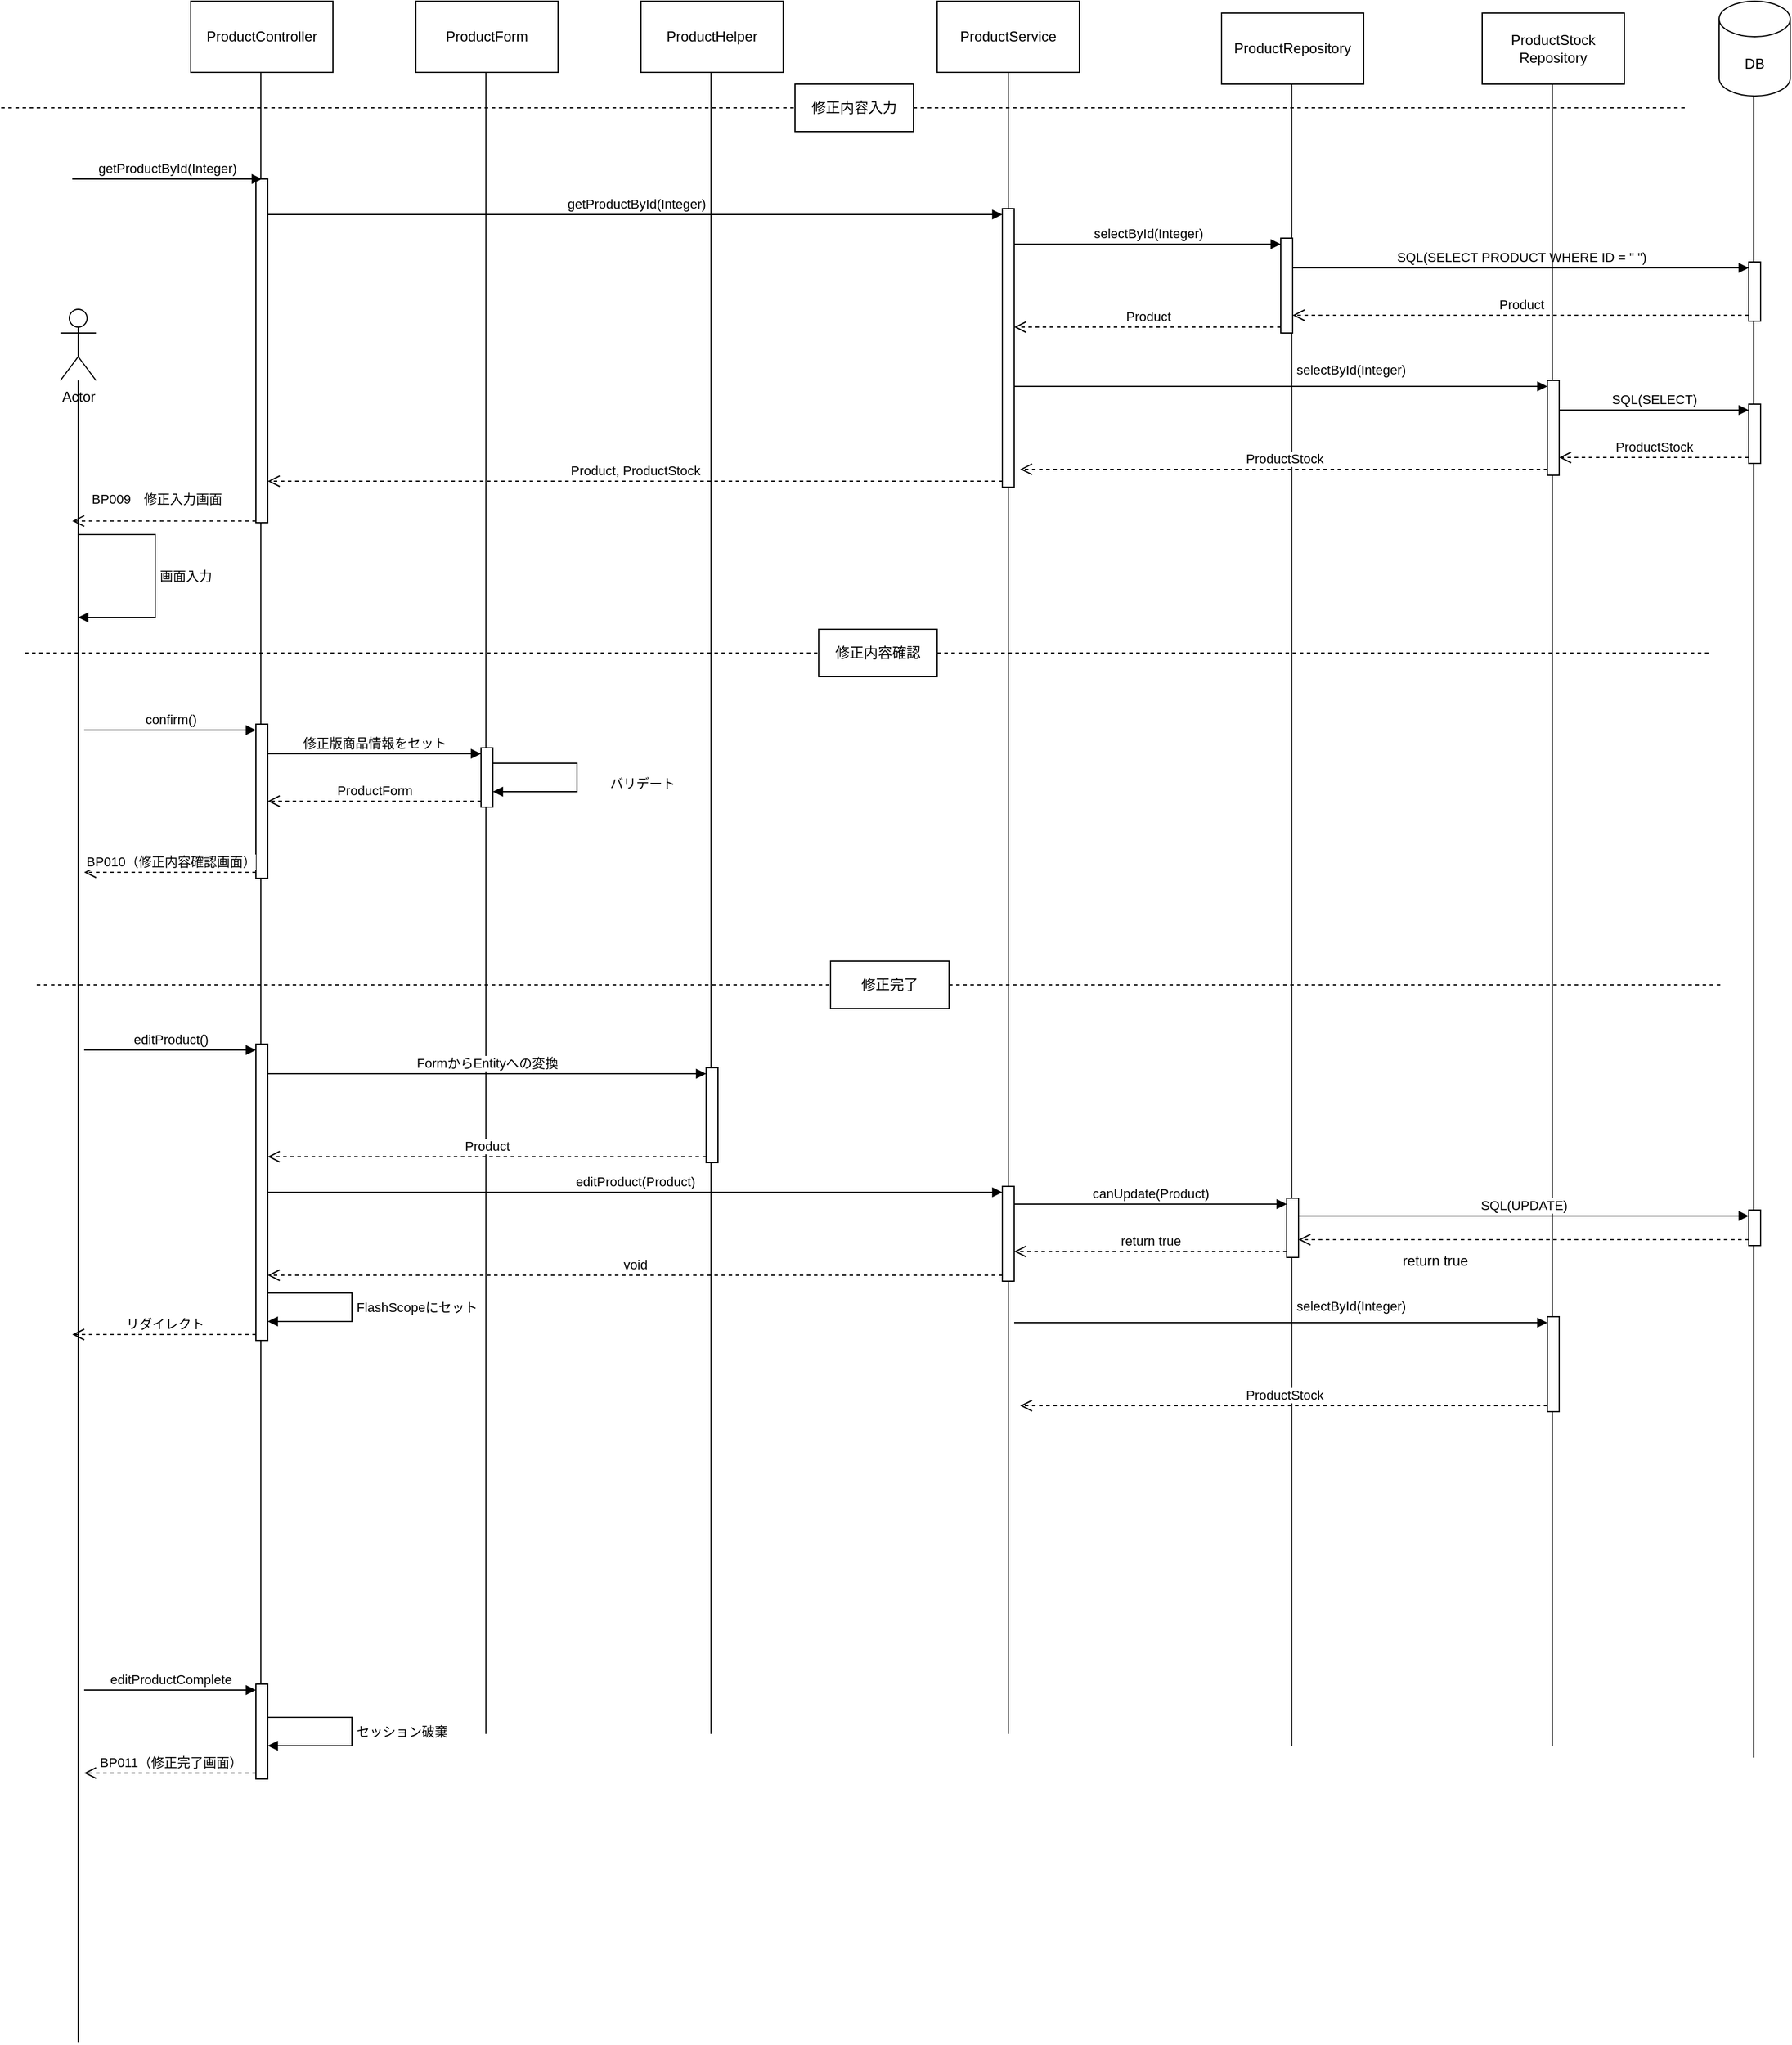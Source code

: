 <mxfile>
    <diagram id="LZ8GwimALvkmILguiknl" name="Page-1">
        <mxGraphModel dx="1409" dy="599" grid="1" gridSize="10" guides="1" tooltips="1" connect="1" arrows="1" fold="1" page="1" pageScale="1" pageWidth="850" pageHeight="1100" math="0" shadow="0">
            <root>
                <mxCell id="0"/>
                <mxCell id="1" parent="0"/>
                <mxCell id="24" value="" style="group" parent="1" vertex="1" connectable="0">
                    <mxGeometry x="160" y="30" width="120" height="1722" as="geometry"/>
                </mxCell>
                <mxCell id="3" value="ProductController" style="rounded=0;whiteSpace=wrap;html=1;" parent="24" vertex="1">
                    <mxGeometry width="120" height="60" as="geometry"/>
                </mxCell>
                <mxCell id="18" value="" style="endArrow=none;html=1;" parent="24" edge="1">
                    <mxGeometry width="50" height="50" relative="1" as="geometry">
                        <mxPoint x="59.17" y="1462" as="sourcePoint"/>
                        <mxPoint x="59.17" y="60" as="targetPoint"/>
                    </mxGeometry>
                </mxCell>
                <mxCell id="33" value="" style="html=1;points=[[0,0,0,0,5],[0,1,0,0,-5],[1,0,0,0,5],[1,1,0,0,-5]];perimeter=orthogonalPerimeter;outlineConnect=0;targetShapes=umlLifeline;portConstraint=eastwest;newEdgeStyle={&quot;curved&quot;:0,&quot;rounded&quot;:0};" parent="24" vertex="1">
                    <mxGeometry x="55" y="150" width="10" height="290" as="geometry"/>
                </mxCell>
                <mxCell id="68" value="" style="html=1;points=[[0,0,0,0,5],[0,1,0,0,-5],[1,0,0,0,5],[1,1,0,0,-5]];perimeter=orthogonalPerimeter;outlineConnect=0;targetShapes=umlLifeline;portConstraint=eastwest;newEdgeStyle={&quot;curved&quot;:0,&quot;rounded&quot;:0};" parent="24" vertex="1">
                    <mxGeometry x="55" y="610" width="10" height="130" as="geometry"/>
                </mxCell>
                <mxCell id="69" value="confirm()" style="html=1;verticalAlign=bottom;endArrow=block;curved=0;rounded=0;entryX=0;entryY=0;entryDx=0;entryDy=5;" parent="24" target="68" edge="1">
                    <mxGeometry relative="1" as="geometry">
                        <mxPoint x="-90" y="615" as="sourcePoint"/>
                    </mxGeometry>
                </mxCell>
                <mxCell id="70" value="BP010（修正内容確認画面）" style="html=1;verticalAlign=bottom;endArrow=open;dashed=1;endSize=8;curved=0;rounded=0;exitX=0;exitY=1;exitDx=0;exitDy=-5;" parent="24" source="68" edge="1">
                    <mxGeometry relative="1" as="geometry">
                        <mxPoint x="-90" y="735" as="targetPoint"/>
                    </mxGeometry>
                </mxCell>
                <mxCell id="82" value="" style="html=1;points=[[0,0,0,0,5],[0,1,0,0,-5],[1,0,0,0,5],[1,1,0,0,-5]];perimeter=orthogonalPerimeter;outlineConnect=0;targetShapes=umlLifeline;portConstraint=eastwest;newEdgeStyle={&quot;curved&quot;:0,&quot;rounded&quot;:0};" parent="24" vertex="1">
                    <mxGeometry x="55" y="880" width="10" height="250" as="geometry"/>
                </mxCell>
                <mxCell id="83" value="editProduct()" style="html=1;verticalAlign=bottom;endArrow=block;curved=0;rounded=0;entryX=0;entryY=0;entryDx=0;entryDy=5;" parent="24" target="82" edge="1">
                    <mxGeometry relative="1" as="geometry">
                        <mxPoint x="-90" y="885" as="sourcePoint"/>
                    </mxGeometry>
                </mxCell>
                <mxCell id="84" value="リダイレクト" style="html=1;verticalAlign=bottom;endArrow=open;dashed=1;endSize=8;curved=0;rounded=0;exitX=0;exitY=1;exitDx=0;exitDy=-5;" parent="24" source="82" edge="1">
                    <mxGeometry relative="1" as="geometry">
                        <mxPoint x="-100" y="1125" as="targetPoint"/>
                    </mxGeometry>
                </mxCell>
                <mxCell id="119" value="FlashScopeにセット" style="html=1;align=left;spacingLeft=2;endArrow=block;rounded=0;edgeStyle=orthogonalEdgeStyle;curved=0;rounded=0;" parent="24" edge="1">
                    <mxGeometry relative="1" as="geometry">
                        <mxPoint x="65" y="1090" as="sourcePoint"/>
                        <Array as="points">
                            <mxPoint x="136" y="1090"/>
                            <mxPoint x="136" y="1114"/>
                        </Array>
                        <mxPoint x="65" y="1114" as="targetPoint"/>
                    </mxGeometry>
                </mxCell>
                <mxCell id="56" value="BP009　修正入力画面" style="html=1;verticalAlign=bottom;endArrow=open;dashed=1;endSize=8;curved=0;rounded=0;" parent="24" edge="1">
                    <mxGeometry x="0.097" y="-10" relative="1" as="geometry">
                        <mxPoint x="55" y="438.57" as="sourcePoint"/>
                        <mxPoint x="-100" y="438.57" as="targetPoint"/>
                        <mxPoint x="1" as="offset"/>
                    </mxGeometry>
                </mxCell>
                <mxCell id="115" value="" style="html=1;points=[[0,0,0,0,5],[0,1,0,0,-5],[1,0,0,0,5],[1,1,0,0,-5]];perimeter=orthogonalPerimeter;outlineConnect=0;targetShapes=umlLifeline;portConstraint=eastwest;newEdgeStyle={&quot;curved&quot;:0,&quot;rounded&quot;:0};" parent="24" vertex="1">
                    <mxGeometry x="55" y="1420" width="10" height="80" as="geometry"/>
                </mxCell>
                <mxCell id="30" value="" style="group" parent="24" vertex="1" connectable="0">
                    <mxGeometry x="-110" y="260" width="30" height="1462" as="geometry"/>
                </mxCell>
                <mxCell id="2" value="Actor" style="shape=umlActor;verticalLabelPosition=bottom;verticalAlign=top;html=1;outlineConnect=0;" parent="30" vertex="1">
                    <mxGeometry width="30" height="60" as="geometry"/>
                </mxCell>
                <mxCell id="16" value="" style="endArrow=none;html=1;" parent="30" target="2" edge="1">
                    <mxGeometry width="50" height="50" relative="1" as="geometry">
                        <mxPoint x="15" y="1462" as="sourcePoint"/>
                        <mxPoint x="770" y="60" as="targetPoint"/>
                    </mxGeometry>
                </mxCell>
                <mxCell id="116" value="editProductComplete" style="html=1;verticalAlign=bottom;endArrow=block;curved=0;rounded=0;entryX=0;entryY=0;entryDx=0;entryDy=5;" parent="24" target="115" edge="1">
                    <mxGeometry relative="1" as="geometry">
                        <mxPoint x="-90" y="1425" as="sourcePoint"/>
                    </mxGeometry>
                </mxCell>
                <mxCell id="117" value="BP011（修正完了画面）" style="html=1;verticalAlign=bottom;endArrow=open;dashed=1;endSize=8;curved=0;rounded=0;exitX=0;exitY=1;exitDx=0;exitDy=-5;" parent="24" source="115" edge="1">
                    <mxGeometry relative="1" as="geometry">
                        <mxPoint x="-90" y="1495" as="targetPoint"/>
                    </mxGeometry>
                </mxCell>
                <mxCell id="118" value="セッション破棄" style="html=1;align=left;spacingLeft=2;endArrow=block;rounded=0;edgeStyle=orthogonalEdgeStyle;curved=0;rounded=0;" parent="24" edge="1">
                    <mxGeometry relative="1" as="geometry">
                        <mxPoint x="65" y="1448" as="sourcePoint"/>
                        <Array as="points">
                            <mxPoint x="136" y="1448"/>
                            <mxPoint x="136" y="1472"/>
                        </Array>
                        <mxPoint x="65" y="1472" as="targetPoint"/>
                    </mxGeometry>
                </mxCell>
                <mxCell id="25" value="" style="group" parent="1" vertex="1" connectable="0">
                    <mxGeometry x="350" y="30" width="120" height="1462" as="geometry"/>
                </mxCell>
                <mxCell id="5" value="ProductForm" style="rounded=0;whiteSpace=wrap;html=1;" parent="25" vertex="1">
                    <mxGeometry width="120" height="60" as="geometry"/>
                </mxCell>
                <mxCell id="19" value="" style="endArrow=none;html=1;" parent="25" edge="1">
                    <mxGeometry width="50" height="50" relative="1" as="geometry">
                        <mxPoint x="59.17" y="1462" as="sourcePoint"/>
                        <mxPoint x="59.17" y="60" as="targetPoint"/>
                    </mxGeometry>
                </mxCell>
                <mxCell id="71" value="" style="html=1;points=[[0,0,0,0,5],[0,1,0,0,-5],[1,0,0,0,5],[1,1,0,0,-5]];perimeter=orthogonalPerimeter;outlineConnect=0;targetShapes=umlLifeline;portConstraint=eastwest;newEdgeStyle={&quot;curved&quot;:0,&quot;rounded&quot;:0};" parent="25" vertex="1">
                    <mxGeometry x="55" y="630" width="10" height="50" as="geometry"/>
                </mxCell>
                <mxCell id="76" value="バリデート" style="html=1;align=left;spacingLeft=2;endArrow=block;rounded=0;edgeStyle=orthogonalEdgeStyle;curved=0;rounded=0;" parent="25" edge="1">
                    <mxGeometry x="0.06" y="24" relative="1" as="geometry">
                        <mxPoint x="65" y="643" as="sourcePoint"/>
                        <Array as="points">
                            <mxPoint x="136" y="643"/>
                            <mxPoint x="136" y="667"/>
                        </Array>
                        <mxPoint x="65" y="667" as="targetPoint"/>
                        <mxPoint as="offset"/>
                    </mxGeometry>
                </mxCell>
                <mxCell id="26" value="" style="group" parent="1" vertex="1" connectable="0">
                    <mxGeometry x="540" y="30" width="120" height="1462" as="geometry"/>
                </mxCell>
                <mxCell id="6" value="ProductHelper" style="rounded=0;whiteSpace=wrap;html=1;" parent="26" vertex="1">
                    <mxGeometry width="120" height="60" as="geometry"/>
                </mxCell>
                <mxCell id="20" value="" style="endArrow=none;html=1;" parent="26" edge="1">
                    <mxGeometry width="50" height="50" relative="1" as="geometry">
                        <mxPoint x="59.17" y="1462" as="sourcePoint"/>
                        <mxPoint x="59.17" y="60" as="targetPoint"/>
                    </mxGeometry>
                </mxCell>
                <mxCell id="100" value="" style="html=1;points=[[0,0,0,0,5],[0,1,0,0,-5],[1,0,0,0,5],[1,1,0,0,-5]];perimeter=orthogonalPerimeter;outlineConnect=0;targetShapes=umlLifeline;portConstraint=eastwest;newEdgeStyle={&quot;curved&quot;:0,&quot;rounded&quot;:0};" parent="26" vertex="1">
                    <mxGeometry x="55" y="900" width="10" height="80" as="geometry"/>
                </mxCell>
                <mxCell id="27" value="" style="group" parent="1" vertex="1" connectable="0">
                    <mxGeometry x="790" y="30" width="120" height="1462" as="geometry"/>
                </mxCell>
                <mxCell id="7" value="ProductService" style="rounded=0;whiteSpace=wrap;html=1;" parent="27" vertex="1">
                    <mxGeometry width="120" height="60" as="geometry"/>
                </mxCell>
                <mxCell id="21" value="" style="endArrow=none;html=1;" parent="27" edge="1">
                    <mxGeometry width="50" height="50" relative="1" as="geometry">
                        <mxPoint x="60" y="1462" as="sourcePoint"/>
                        <mxPoint x="60" y="60" as="targetPoint"/>
                    </mxGeometry>
                </mxCell>
                <mxCell id="35" value="" style="html=1;points=[[0,0,0,0,5],[0,1,0,0,-5],[1,0,0,0,5],[1,1,0,0,-5]];perimeter=orthogonalPerimeter;outlineConnect=0;targetShapes=umlLifeline;portConstraint=eastwest;newEdgeStyle={&quot;curved&quot;:0,&quot;rounded&quot;:0};" parent="27" vertex="1">
                    <mxGeometry x="55" y="175" width="10" height="235" as="geometry"/>
                </mxCell>
                <mxCell id="104" value="" style="html=1;points=[[0,0,0,0,5],[0,1,0,0,-5],[1,0,0,0,5],[1,1,0,0,-5]];perimeter=orthogonalPerimeter;outlineConnect=0;targetShapes=umlLifeline;portConstraint=eastwest;newEdgeStyle={&quot;curved&quot;:0,&quot;rounded&quot;:0};" parent="27" vertex="1">
                    <mxGeometry x="55" y="1000" width="10" height="80" as="geometry"/>
                </mxCell>
                <mxCell id="28" value="" style="group" parent="1" vertex="1" connectable="0">
                    <mxGeometry x="1030" y="40" width="120" height="1462" as="geometry"/>
                </mxCell>
                <mxCell id="8" value="ProductRepository" style="rounded=0;whiteSpace=wrap;html=1;" parent="28" vertex="1">
                    <mxGeometry width="120" height="60" as="geometry"/>
                </mxCell>
                <mxCell id="22" value="" style="endArrow=none;html=1;" parent="28" edge="1">
                    <mxGeometry width="50" height="50" relative="1" as="geometry">
                        <mxPoint x="59.17" y="1462" as="sourcePoint"/>
                        <mxPoint x="59.17" y="60" as="targetPoint"/>
                    </mxGeometry>
                </mxCell>
                <mxCell id="47" value="" style="html=1;points=[[0,0,0,0,5],[0,1,0,0,-5],[1,0,0,0,5],[1,1,0,0,-5]];perimeter=orthogonalPerimeter;outlineConnect=0;targetShapes=umlLifeline;portConstraint=eastwest;newEdgeStyle={&quot;curved&quot;:0,&quot;rounded&quot;:0};" parent="28" vertex="1">
                    <mxGeometry x="50" y="190" width="10" height="80" as="geometry"/>
                </mxCell>
                <mxCell id="107" value="" style="html=1;points=[[0,0,0,0,5],[0,1,0,0,-5],[1,0,0,0,5],[1,1,0,0,-5]];perimeter=orthogonalPerimeter;outlineConnect=0;targetShapes=umlLifeline;portConstraint=eastwest;newEdgeStyle={&quot;curved&quot;:0,&quot;rounded&quot;:0};" parent="28" vertex="1">
                    <mxGeometry x="55" y="1000" width="10" height="50" as="geometry"/>
                </mxCell>
                <mxCell id="29" value="" style="group" parent="1" vertex="1" connectable="0">
                    <mxGeometry x="1450" y="30" width="60" height="1482" as="geometry"/>
                </mxCell>
                <mxCell id="9" value="DB" style="shape=cylinder3;whiteSpace=wrap;html=1;boundedLbl=1;backgroundOutline=1;size=15;" parent="29" vertex="1">
                    <mxGeometry width="60" height="80" as="geometry"/>
                </mxCell>
                <mxCell id="23" value="" style="endArrow=none;html=1;" parent="29" edge="1">
                    <mxGeometry width="50" height="50" relative="1" as="geometry">
                        <mxPoint x="29.17" y="1482" as="sourcePoint"/>
                        <mxPoint x="29.17" y="80" as="targetPoint"/>
                    </mxGeometry>
                </mxCell>
                <mxCell id="53" value="" style="html=1;points=[[0,0,0,0,5],[0,1,0,0,-5],[1,0,0,0,5],[1,1,0,0,-5]];perimeter=orthogonalPerimeter;outlineConnect=0;targetShapes=umlLifeline;portConstraint=eastwest;newEdgeStyle={&quot;curved&quot;:0,&quot;rounded&quot;:0};" parent="29" vertex="1">
                    <mxGeometry x="25" y="220" width="10" height="50" as="geometry"/>
                </mxCell>
                <mxCell id="111" value="" style="html=1;points=[[0,0,0,0,5],[0,1,0,0,-5],[1,0,0,0,5],[1,1,0,0,-5]];perimeter=orthogonalPerimeter;outlineConnect=0;targetShapes=umlLifeline;portConstraint=eastwest;newEdgeStyle={&quot;curved&quot;:0,&quot;rounded&quot;:0};" parent="29" vertex="1">
                    <mxGeometry x="25" y="1020" width="10" height="30" as="geometry"/>
                </mxCell>
                <mxCell id="131" value="" style="html=1;points=[[0,0,0,0,5],[0,1,0,0,-5],[1,0,0,0,5],[1,1,0,0,-5]];perimeter=orthogonalPerimeter;outlineConnect=0;targetShapes=umlLifeline;portConstraint=eastwest;newEdgeStyle={&quot;curved&quot;:0,&quot;rounded&quot;:0};" vertex="1" parent="29">
                    <mxGeometry x="25" y="340" width="10" height="50" as="geometry"/>
                </mxCell>
                <mxCell id="31" value="getProductById(Integer)" style="html=1;verticalAlign=bottom;endArrow=block;curved=0;rounded=0;" parent="1" edge="1">
                    <mxGeometry width="80" relative="1" as="geometry">
                        <mxPoint x="60" y="180" as="sourcePoint"/>
                        <mxPoint x="220" y="180" as="targetPoint"/>
                    </mxGeometry>
                </mxCell>
                <mxCell id="36" value="getProductById(Integer)" style="html=1;verticalAlign=bottom;endArrow=block;curved=0;rounded=0;entryX=0;entryY=0;entryDx=0;entryDy=5;" parent="1" source="33" target="35" edge="1">
                    <mxGeometry x="0.001" relative="1" as="geometry">
                        <mxPoint x="330" y="205" as="sourcePoint"/>
                        <mxPoint as="offset"/>
                    </mxGeometry>
                </mxCell>
                <mxCell id="37" value="Product, ProductStock" style="html=1;verticalAlign=bottom;endArrow=open;dashed=1;endSize=8;curved=0;rounded=0;exitX=0;exitY=1;exitDx=0;exitDy=-5;" parent="1" source="35" target="33" edge="1">
                    <mxGeometry relative="1" as="geometry">
                        <mxPoint x="330" y="275" as="targetPoint"/>
                    </mxGeometry>
                </mxCell>
                <mxCell id="48" value="selectById(Integer)" style="html=1;verticalAlign=bottom;endArrow=block;curved=0;rounded=0;entryX=0;entryY=0;entryDx=0;entryDy=5;" parent="1" source="35" target="47" edge="1">
                    <mxGeometry relative="1" as="geometry">
                        <mxPoint x="1010" y="225" as="sourcePoint"/>
                    </mxGeometry>
                </mxCell>
                <mxCell id="49" value="Product" style="html=1;verticalAlign=bottom;endArrow=open;dashed=1;endSize=8;curved=0;rounded=0;exitX=0;exitY=1;exitDx=0;exitDy=-5;" parent="1" source="47" target="35" edge="1">
                    <mxGeometry relative="1" as="geometry">
                        <mxPoint x="1010" y="295" as="targetPoint"/>
                    </mxGeometry>
                </mxCell>
                <mxCell id="54" value="SQL(SELECT PRODUCT WHERE ID = &quot; &quot;)" style="html=1;verticalAlign=bottom;endArrow=block;curved=0;rounded=0;entryX=0;entryY=0;entryDx=0;entryDy=5;" parent="1" source="47" target="53" edge="1">
                    <mxGeometry relative="1" as="geometry">
                        <mxPoint x="1090" y="235" as="sourcePoint"/>
                    </mxGeometry>
                </mxCell>
                <mxCell id="55" value="Product" style="html=1;verticalAlign=bottom;endArrow=open;dashed=1;endSize=8;curved=0;rounded=0;exitX=0;exitY=1;exitDx=0;exitDy=-5;" parent="1" source="53" target="47" edge="1">
                    <mxGeometry relative="1" as="geometry">
                        <mxPoint x="1230" y="275" as="targetPoint"/>
                    </mxGeometry>
                </mxCell>
                <mxCell id="63" value="" style="group" parent="1" vertex="1" connectable="0">
                    <mxGeometry y="100" width="1421.333" height="40" as="geometry"/>
                </mxCell>
                <mxCell id="13" value="" style="endArrow=none;dashed=1;html=1;" parent="63" source="14" edge="1">
                    <mxGeometry width="50" height="50" relative="1" as="geometry">
                        <mxPoint y="20" as="sourcePoint"/>
                        <mxPoint x="1421.333" y="20" as="targetPoint"/>
                    </mxGeometry>
                </mxCell>
                <mxCell id="15" value="" style="endArrow=none;dashed=1;html=1;" parent="63" target="14" edge="1">
                    <mxGeometry width="50" height="50" relative="1" as="geometry">
                        <mxPoint y="20" as="sourcePoint"/>
                        <mxPoint x="1421.333" y="20" as="targetPoint"/>
                    </mxGeometry>
                </mxCell>
                <mxCell id="14" value="修正内容入力" style="rounded=0;whiteSpace=wrap;html=1;" parent="63" vertex="1">
                    <mxGeometry x="670" width="100" height="40" as="geometry"/>
                </mxCell>
                <mxCell id="64" value="" style="group" parent="1" vertex="1" connectable="0">
                    <mxGeometry x="20" y="560" width="1421.333" height="40" as="geometry"/>
                </mxCell>
                <mxCell id="65" value="" style="endArrow=none;dashed=1;html=1;" parent="64" source="67" edge="1">
                    <mxGeometry width="50" height="50" relative="1" as="geometry">
                        <mxPoint y="20" as="sourcePoint"/>
                        <mxPoint x="1421.333" y="20" as="targetPoint"/>
                    </mxGeometry>
                </mxCell>
                <mxCell id="66" value="" style="endArrow=none;dashed=1;html=1;" parent="64" target="67" edge="1">
                    <mxGeometry width="50" height="50" relative="1" as="geometry">
                        <mxPoint y="20" as="sourcePoint"/>
                        <mxPoint x="1421.333" y="20" as="targetPoint"/>
                    </mxGeometry>
                </mxCell>
                <mxCell id="67" value="修正内容確認" style="rounded=0;whiteSpace=wrap;html=1;" parent="64" vertex="1">
                    <mxGeometry x="670" width="100" height="40" as="geometry"/>
                </mxCell>
                <mxCell id="73" value="ProductForm" style="html=1;verticalAlign=bottom;endArrow=open;dashed=1;endSize=8;curved=0;rounded=0;exitX=0;exitY=1;exitDx=0;exitDy=-5;" parent="1" source="71" target="68" edge="1">
                    <mxGeometry relative="1" as="geometry">
                        <mxPoint x="330" y="735" as="targetPoint"/>
                    </mxGeometry>
                </mxCell>
                <mxCell id="72" value="修正版商品情報をセット" style="html=1;verticalAlign=bottom;endArrow=block;curved=0;rounded=0;entryX=0;entryY=0;entryDx=0;entryDy=5;" parent="1" source="68" target="71" edge="1">
                    <mxGeometry relative="1" as="geometry">
                        <mxPoint x="230" y="665" as="sourcePoint"/>
                    </mxGeometry>
                </mxCell>
                <mxCell id="78" value="" style="group" parent="1" vertex="1" connectable="0">
                    <mxGeometry x="30" y="840" width="1421.333" height="40" as="geometry"/>
                </mxCell>
                <mxCell id="79" value="" style="endArrow=none;dashed=1;html=1;" parent="78" source="81" edge="1">
                    <mxGeometry width="50" height="50" relative="1" as="geometry">
                        <mxPoint y="20" as="sourcePoint"/>
                        <mxPoint x="1421.333" y="20" as="targetPoint"/>
                    </mxGeometry>
                </mxCell>
                <mxCell id="80" value="" style="endArrow=none;dashed=1;html=1;" parent="78" target="81" edge="1">
                    <mxGeometry width="50" height="50" relative="1" as="geometry">
                        <mxPoint y="20" as="sourcePoint"/>
                        <mxPoint x="1421.333" y="20" as="targetPoint"/>
                    </mxGeometry>
                </mxCell>
                <mxCell id="81" value="修正完了" style="rounded=0;whiteSpace=wrap;html=1;" parent="78" vertex="1">
                    <mxGeometry x="670" width="100" height="40" as="geometry"/>
                </mxCell>
                <mxCell id="101" value="FormからEntityへの変換" style="html=1;verticalAlign=bottom;endArrow=block;curved=0;rounded=0;entryX=0;entryY=0;entryDx=0;entryDy=5;" parent="1" source="82" target="100" edge="1">
                    <mxGeometry relative="1" as="geometry">
                        <mxPoint x="520" y="935" as="sourcePoint"/>
                    </mxGeometry>
                </mxCell>
                <mxCell id="102" value="Product" style="html=1;verticalAlign=bottom;endArrow=open;dashed=1;endSize=8;curved=0;rounded=0;exitX=0;exitY=1;exitDx=0;exitDy=-5;" parent="1" source="100" target="82" edge="1">
                    <mxGeometry relative="1" as="geometry">
                        <mxPoint x="520" y="1005" as="targetPoint"/>
                        <mxPoint as="offset"/>
                    </mxGeometry>
                </mxCell>
                <mxCell id="105" value="editProduct(Product)" style="html=1;verticalAlign=bottom;endArrow=block;curved=0;rounded=0;entryX=0;entryY=0;entryDx=0;entryDy=5;" parent="1" source="82" target="104" edge="1">
                    <mxGeometry relative="1" as="geometry">
                        <mxPoint x="775" y="1035" as="sourcePoint"/>
                    </mxGeometry>
                </mxCell>
                <mxCell id="106" value="void" style="html=1;verticalAlign=bottom;endArrow=open;dashed=1;endSize=8;curved=0;rounded=0;exitX=0;exitY=1;exitDx=0;exitDy=-5;" parent="1" source="104" target="82" edge="1">
                    <mxGeometry relative="1" as="geometry">
                        <mxPoint x="775" y="1105" as="targetPoint"/>
                    </mxGeometry>
                </mxCell>
                <mxCell id="108" value="canUpdate(Product)" style="html=1;verticalAlign=bottom;endArrow=block;curved=0;rounded=0;entryX=0;entryY=0;entryDx=0;entryDy=5;" parent="1" source="104" target="107" edge="1">
                    <mxGeometry relative="1" as="geometry">
                        <mxPoint x="1010" y="1045" as="sourcePoint"/>
                    </mxGeometry>
                </mxCell>
                <mxCell id="109" value="return true" style="html=1;verticalAlign=bottom;endArrow=open;dashed=1;endSize=8;curved=0;rounded=0;exitX=0;exitY=1;exitDx=0;exitDy=-5;" parent="1" source="107" target="104" edge="1">
                    <mxGeometry relative="1" as="geometry">
                        <mxPoint x="1010" y="1115" as="targetPoint"/>
                    </mxGeometry>
                </mxCell>
                <mxCell id="113" value="" style="html=1;verticalAlign=bottom;endArrow=open;dashed=1;endSize=8;curved=0;rounded=0;exitX=0;exitY=1;exitDx=0;exitDy=-5;" parent="1" source="111" target="107" edge="1">
                    <mxGeometry relative="1" as="geometry">
                        <mxPoint x="1265" y="1125" as="targetPoint"/>
                    </mxGeometry>
                </mxCell>
                <mxCell id="122" value="return true" style="text;html=1;align=center;verticalAlign=middle;resizable=0;points=[];autosize=1;strokeColor=none;fillColor=none;" parent="1" vertex="1">
                    <mxGeometry x="1170" y="1078" width="80" height="30" as="geometry"/>
                </mxCell>
                <mxCell id="123" value="" style="group" vertex="1" connectable="0" parent="1">
                    <mxGeometry x="1250" y="40" width="120" height="1462" as="geometry"/>
                </mxCell>
                <mxCell id="124" value="ProductStock&lt;div&gt;Repository&lt;/div&gt;" style="rounded=0;whiteSpace=wrap;html=1;" vertex="1" parent="123">
                    <mxGeometry width="120" height="60" as="geometry"/>
                </mxCell>
                <mxCell id="125" value="" style="endArrow=none;html=1;" edge="1" parent="123">
                    <mxGeometry width="50" height="50" relative="1" as="geometry">
                        <mxPoint x="59.17" y="1462" as="sourcePoint"/>
                        <mxPoint x="59.17" y="60" as="targetPoint"/>
                    </mxGeometry>
                </mxCell>
                <mxCell id="128" value="" style="html=1;points=[[0,0,0,0,5],[0,1,0,0,-5],[1,0,0,0,5],[1,1,0,0,-5]];perimeter=orthogonalPerimeter;outlineConnect=0;targetShapes=umlLifeline;portConstraint=eastwest;newEdgeStyle={&quot;curved&quot;:0,&quot;rounded&quot;:0};" vertex="1" parent="123">
                    <mxGeometry x="55" y="310" width="10" height="80" as="geometry"/>
                </mxCell>
                <mxCell id="135" value="" style="html=1;points=[[0,0,0,0,5],[0,1,0,0,-5],[1,0,0,0,5],[1,1,0,0,-5]];perimeter=orthogonalPerimeter;outlineConnect=0;targetShapes=umlLifeline;portConstraint=eastwest;newEdgeStyle={&quot;curved&quot;:0,&quot;rounded&quot;:0};" vertex="1" parent="123">
                    <mxGeometry x="55" y="1100" width="10" height="80" as="geometry"/>
                </mxCell>
                <mxCell id="136" value="selectById(Integer)" style="html=1;verticalAlign=bottom;endArrow=block;curved=0;rounded=0;entryX=0;entryY=0;entryDx=0;entryDy=5;" edge="1" target="135" parent="123">
                    <mxGeometry x="0.267" y="5" relative="1" as="geometry">
                        <mxPoint x="-395" y="1105" as="sourcePoint"/>
                        <mxPoint x="-1" as="offset"/>
                    </mxGeometry>
                </mxCell>
                <mxCell id="137" value="ProductStock" style="html=1;verticalAlign=bottom;endArrow=open;dashed=1;endSize=8;curved=0;rounded=0;exitX=0;exitY=1;exitDx=0;exitDy=-5;entryX=1.5;entryY=0.936;entryDx=0;entryDy=0;entryPerimeter=0;" edge="1" source="135" parent="123">
                    <mxGeometry relative="1" as="geometry">
                        <mxPoint x="-390" y="1175" as="targetPoint"/>
                    </mxGeometry>
                </mxCell>
                <mxCell id="132" value="SQL(SELECT)" style="html=1;verticalAlign=bottom;endArrow=block;curved=0;rounded=0;entryX=0;entryY=0;entryDx=0;entryDy=5;" edge="1" target="131" parent="1" source="128">
                    <mxGeometry relative="1" as="geometry">
                        <mxPoint x="1000" y="295" as="sourcePoint"/>
                    </mxGeometry>
                </mxCell>
                <mxCell id="133" value="ProductStock" style="html=1;verticalAlign=bottom;endArrow=open;dashed=1;endSize=8;curved=0;rounded=0;exitX=0;exitY=1;exitDx=0;exitDy=-5;" edge="1" source="131" parent="1" target="128">
                    <mxGeometry relative="1" as="geometry">
                        <mxPoint x="1000" y="365" as="targetPoint"/>
                    </mxGeometry>
                </mxCell>
                <mxCell id="129" value="selectById(Integer)" style="html=1;verticalAlign=bottom;endArrow=block;curved=0;rounded=0;entryX=0;entryY=0;entryDx=0;entryDy=5;" edge="1" target="128" parent="1" source="35">
                    <mxGeometry x="0.267" y="5" relative="1" as="geometry">
                        <mxPoint x="1235" y="355" as="sourcePoint"/>
                        <mxPoint x="-1" as="offset"/>
                    </mxGeometry>
                </mxCell>
                <mxCell id="130" value="ProductStock" style="html=1;verticalAlign=bottom;endArrow=open;dashed=1;endSize=8;curved=0;rounded=0;exitX=0;exitY=1;exitDx=0;exitDy=-5;entryX=1.5;entryY=0.936;entryDx=0;entryDy=0;entryPerimeter=0;" edge="1" source="128" parent="1" target="35">
                    <mxGeometry relative="1" as="geometry">
                        <mxPoint x="1235" y="425" as="targetPoint"/>
                    </mxGeometry>
                </mxCell>
                <mxCell id="62" value="画面入力" style="html=1;align=left;spacingLeft=2;endArrow=block;rounded=0;edgeStyle=orthogonalEdgeStyle;curved=0;rounded=0;" parent="1" edge="1">
                    <mxGeometry relative="1" as="geometry">
                        <mxPoint x="65" y="480" as="sourcePoint"/>
                        <Array as="points">
                            <mxPoint x="130" y="480"/>
                            <mxPoint x="130" y="550"/>
                        </Array>
                        <mxPoint x="65" y="550" as="targetPoint"/>
                    </mxGeometry>
                </mxCell>
                <mxCell id="112" value="SQL(UPDATE)" style="html=1;verticalAlign=bottom;endArrow=block;curved=0;rounded=0;entryX=0;entryY=0;entryDx=0;entryDy=5;" parent="1" target="111" edge="1" source="107">
                    <mxGeometry relative="1" as="geometry">
                        <mxPoint x="1240" y="1075" as="sourcePoint"/>
                    </mxGeometry>
                </mxCell>
            </root>
        </mxGraphModel>
    </diagram>
</mxfile>